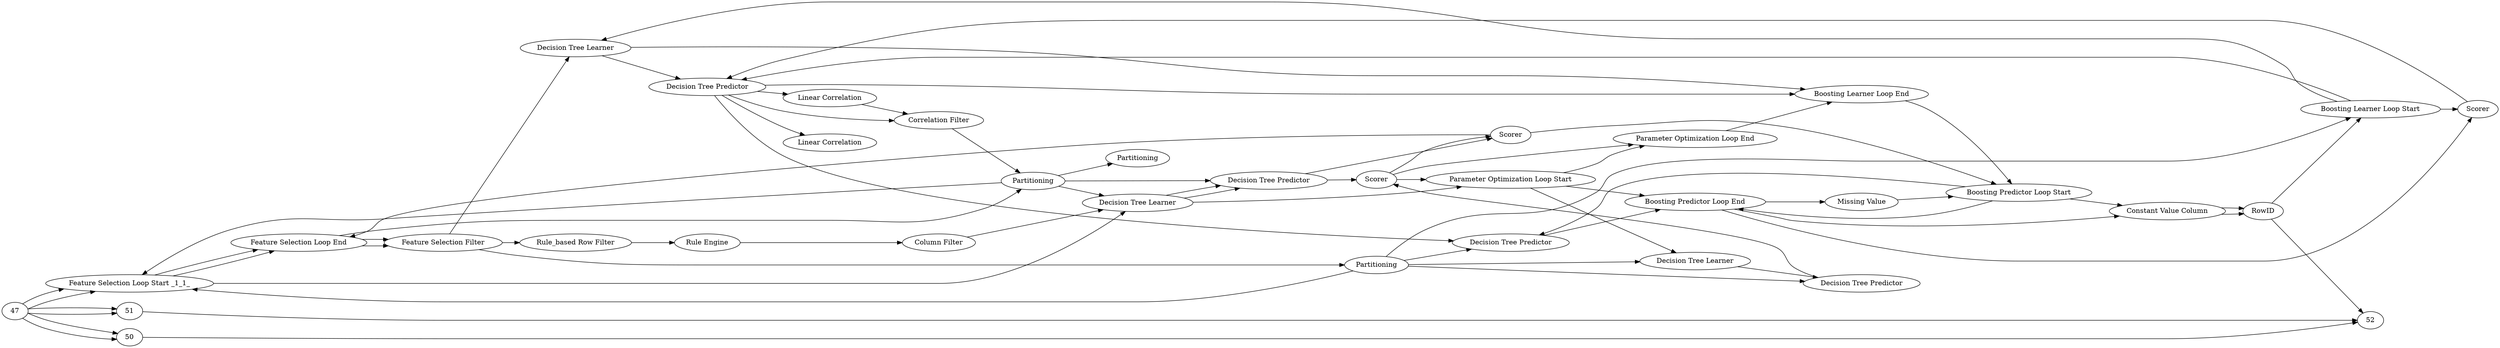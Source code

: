 digraph {
	1 [label="CSV Reader"]
	2 [label="Row Filter"]
	3 [label="Column Filter"]
	4 [label="Data Explorer"]
	6 [label="Column Expressions"]
	12 [label="Missing Value Column Filter"]
	15 [label="Rule Engine"]
	16 [label="Missing Value"]
	17 [label="Column Expressions"]
	18 [label="Column Filter"]
	19 [label="Column Filter"]
	20 [label="Column Rename"]
	21 [label="Rule Engine"]
	22 [label="Data Explorer"]
	23 [label="Rule Engine"]
	24 [label="Bar Chart"]
	26 [label="Rule_based Row Filter"]
	27 [label="Column Filter"]
	28 [label="Rule Engine"]
	29 [label="Correlation Filter"]
	30 [label="Linear Correlation"]
	31 [label="Linear Correlation"]
	32 [label=Partitioning]
	1 [label="Random Forest Learner"]
	2 [label="Random Forest Predictor"]
	4 [label=Scorer]
	5 [label="Parameter Optimization Loop Start"]
	6 [label="Parameter Optimization Loop End"]
	7 [label="Table Row to Variable"]
	8 [label="Random Forest Predictor"]
	11 [label="Random Forest Learner"]
	12 [label="Math Formula"]
	13 [label="Column Filter"]
	14 [label=Sorter]
	15 [label="Column Filter"]
	17 [label="Scorer _JavaScript_"]
	18 [label="Constant Value Column"]
	19 [label=RowID]
	1 [label="Feature Selection Loop Start _1_1_"]
	2 [label="Feature Selection Loop End"]
	3 [label="Feature Selection Filter"]
	4 [label=Partitioning]
	5 [label=Partitioning]
	6 [label="Decision Tree Learner"]
	7 [label="Decision Tree Predictor"]
	8 [label=Scorer]
	9 [label="Decision Tree Learner"]
	10 [label="Decision Tree Predictor"]
	11 [label=Scorer]
	12 [label="Parameter Optimization Loop Start"]
	13 [label="Parameter Optimization Loop End"]
	14 [label="Boosting Learner Loop End"]
	15 [label="Boosting Predictor Loop End"]
	17 [label="Boosting Predictor Loop Start"]
	20 [label="Boosting Learner Loop Start"]
	21 [label=Scorer]
	22 [label="Decision Tree Learner"]
	23 [label="Decision Tree Predictor"]
	24 [label="Decision Tree Predictor"]
	1 -> 2
	2 -> 3
	3 -> 22
	3 -> 26
	4 -> 32
	6 -> 12
	12 -> 15
	15 -> 16
	16 -> 17
	17 -> 18
	18 -> 19
	19 -> 20
	20 -> 21
	21 -> 23
	23 -> 31
	23 -> 30
	23 -> 29
	23 -> 24
	26 -> 28
	27 -> 6
	28 -> 27
	29 -> 4
	30 -> 29
	1 -> 2
	2 -> 4
	4 -> 6
	5 -> 1
	6 -> 7
	7 -> 11
	8 -> 17
	11 -> 8
	11 -> 12
	12 -> 13
	13 -> 14
	15 -> 18
	17 -> 15
	18 -> 19
	1 -> 6
	2 -> 3
	3 -> 5
	4 -> 7
	4 -> 1
	5 -> 9
	5 -> 10
	5 -> 20
	5 -> 24
	6 -> 7
	7 -> 8
	8 -> 2
	9 -> 10
	10 -> 11
	11 -> 13
	12 -> 9
	14 -> 17
	15 -> 21
	17 -> 24
	20 -> 22
	20 -> 23
	22 -> 23
	22 -> 14
	23 -> 14
	24 -> 15
	47 -> 51
	47 -> 51
	47 -> 50
	47 -> 50
	47 -> 1
	47 -> 1
	19 -> 52
	50 -> 52
	51 -> 52
	rankdir=LR
}
